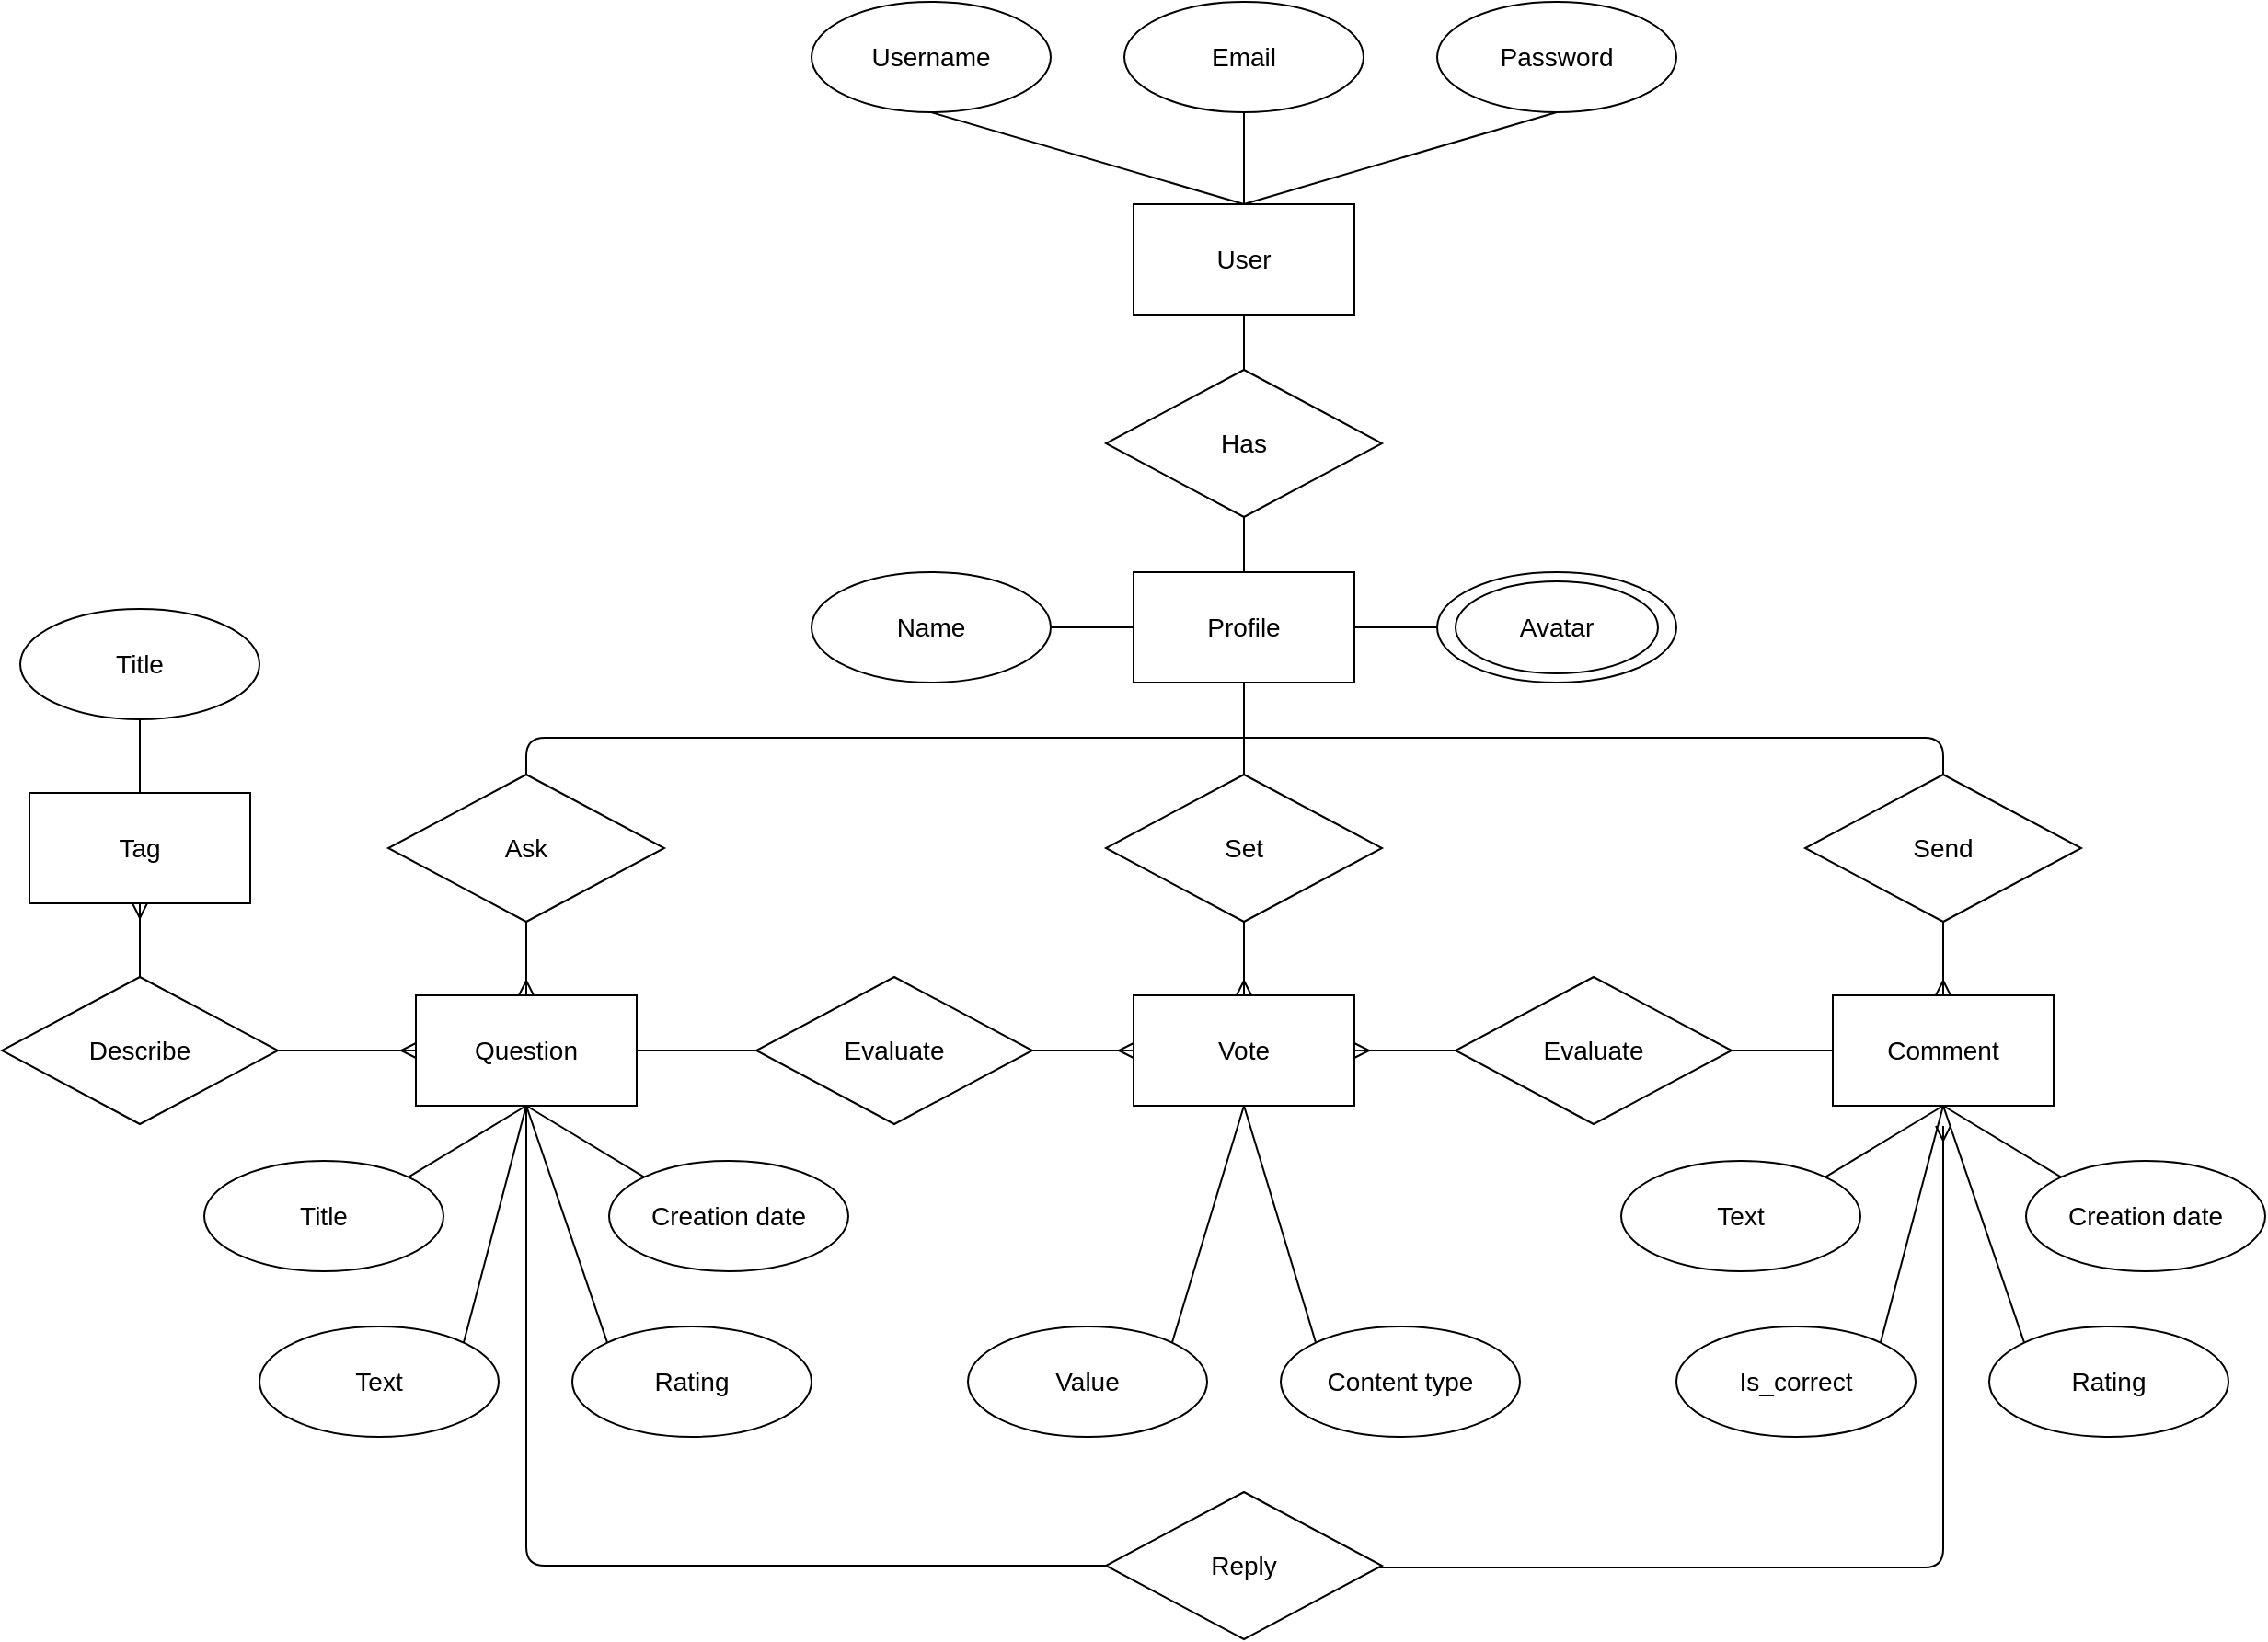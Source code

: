 <mxfile version="14.2.6" type="device"><diagram id="fqEoVndsxpkgbLL_hhE7" name="Page-1"><mxGraphModel dx="2404" dy="1065" grid="1" gridSize="10" guides="1" tooltips="1" connect="1" arrows="1" fold="1" page="1" pageScale="1" pageWidth="827" pageHeight="1169" math="0" shadow="0"><root><mxCell id="0"/><mxCell id="1" parent="0"/><mxCell id="7efr_0gXTYhUakYzlZY3-1" value="User" style="rounded=0;whiteSpace=wrap;html=1;fontSize=14;" vertex="1" parent="1"><mxGeometry x="255" y="220" width="120" height="60" as="geometry"/></mxCell><mxCell id="7efr_0gXTYhUakYzlZY3-2" value="Username" style="ellipse;whiteSpace=wrap;html=1;fontSize=14;" vertex="1" parent="1"><mxGeometry x="80" y="110" width="130" height="60" as="geometry"/></mxCell><mxCell id="7efr_0gXTYhUakYzlZY3-3" value="Email" style="ellipse;whiteSpace=wrap;html=1;fontSize=14;" vertex="1" parent="1"><mxGeometry x="250" y="110" width="130" height="60" as="geometry"/></mxCell><mxCell id="7efr_0gXTYhUakYzlZY3-4" value="Password" style="ellipse;whiteSpace=wrap;html=1;fontSize=14;" vertex="1" parent="1"><mxGeometry x="420" y="110" width="130" height="60" as="geometry"/></mxCell><mxCell id="7efr_0gXTYhUakYzlZY3-5" value="Has" style="rhombus;whiteSpace=wrap;html=1;fontSize=14;" vertex="1" parent="1"><mxGeometry x="240" y="310" width="150" height="80" as="geometry"/></mxCell><mxCell id="7efr_0gXTYhUakYzlZY3-6" value="Profile" style="rounded=0;whiteSpace=wrap;html=1;fontSize=14;" vertex="1" parent="1"><mxGeometry x="255" y="420" width="120" height="60" as="geometry"/></mxCell><mxCell id="7efr_0gXTYhUakYzlZY3-8" value="Name" style="ellipse;whiteSpace=wrap;html=1;fontSize=14;" vertex="1" parent="1"><mxGeometry x="80" y="420" width="130" height="60" as="geometry"/></mxCell><mxCell id="7efr_0gXTYhUakYzlZY3-9" value="" style="ellipse;whiteSpace=wrap;html=1;fontSize=14;" vertex="1" parent="1"><mxGeometry x="420" y="420" width="130" height="60" as="geometry"/></mxCell><mxCell id="7efr_0gXTYhUakYzlZY3-10" value="Avatar" style="ellipse;whiteSpace=wrap;html=1;fontSize=14;" vertex="1" parent="1"><mxGeometry x="430" y="425" width="110" height="50" as="geometry"/></mxCell><mxCell id="7efr_0gXTYhUakYzlZY3-11" value="" style="endArrow=none;html=1;exitX=0.5;exitY=0;exitDx=0;exitDy=0;entryX=0.5;entryY=1;entryDx=0;entryDy=0;fontSize=14;" edge="1" parent="1" source="7efr_0gXTYhUakYzlZY3-1" target="7efr_0gXTYhUakYzlZY3-2"><mxGeometry width="50" height="50" relative="1" as="geometry"><mxPoint x="120" y="290" as="sourcePoint"/><mxPoint x="170" y="240" as="targetPoint"/></mxGeometry></mxCell><mxCell id="7efr_0gXTYhUakYzlZY3-12" value="" style="endArrow=none;html=1;exitX=0.5;exitY=0;exitDx=0;exitDy=0;entryX=0.5;entryY=1;entryDx=0;entryDy=0;fontSize=14;" edge="1" parent="1" source="7efr_0gXTYhUakYzlZY3-1" target="7efr_0gXTYhUakYzlZY3-3"><mxGeometry width="50" height="50" relative="1" as="geometry"><mxPoint x="170" y="300" as="sourcePoint"/><mxPoint x="220" y="250" as="targetPoint"/></mxGeometry></mxCell><mxCell id="7efr_0gXTYhUakYzlZY3-13" value="" style="endArrow=none;html=1;exitX=0.5;exitY=0;exitDx=0;exitDy=0;entryX=0.5;entryY=1;entryDx=0;entryDy=0;fontSize=14;" edge="1" parent="1" source="7efr_0gXTYhUakYzlZY3-1" target="7efr_0gXTYhUakYzlZY3-4"><mxGeometry width="50" height="50" relative="1" as="geometry"><mxPoint x="440" y="260" as="sourcePoint"/><mxPoint x="490" y="210" as="targetPoint"/></mxGeometry></mxCell><mxCell id="7efr_0gXTYhUakYzlZY3-14" value="" style="endArrow=none;html=1;entryX=0.5;entryY=1;entryDx=0;entryDy=0;exitX=0.5;exitY=0;exitDx=0;exitDy=0;fontSize=14;" edge="1" parent="1" source="7efr_0gXTYhUakYzlZY3-5" target="7efr_0gXTYhUakYzlZY3-1"><mxGeometry width="50" height="50" relative="1" as="geometry"><mxPoint x="120" y="340" as="sourcePoint"/><mxPoint x="170" y="290" as="targetPoint"/></mxGeometry></mxCell><mxCell id="7efr_0gXTYhUakYzlZY3-15" value="" style="endArrow=none;html=1;entryX=0.5;entryY=1;entryDx=0;entryDy=0;exitX=0.5;exitY=0;exitDx=0;exitDy=0;fontSize=14;" edge="1" parent="1" source="7efr_0gXTYhUakYzlZY3-6" target="7efr_0gXTYhUakYzlZY3-5"><mxGeometry width="50" height="50" relative="1" as="geometry"><mxPoint x="170" y="360" as="sourcePoint"/><mxPoint x="230" y="330" as="targetPoint"/></mxGeometry></mxCell><mxCell id="7efr_0gXTYhUakYzlZY3-16" value="" style="endArrow=none;html=1;entryX=0;entryY=0.5;entryDx=0;entryDy=0;exitX=1;exitY=0.5;exitDx=0;exitDy=0;fontSize=14;" edge="1" parent="1" source="7efr_0gXTYhUakYzlZY3-8" target="7efr_0gXTYhUakYzlZY3-6"><mxGeometry width="50" height="50" relative="1" as="geometry"><mxPoint x="90" y="410" as="sourcePoint"/><mxPoint x="140" y="360" as="targetPoint"/></mxGeometry></mxCell><mxCell id="7efr_0gXTYhUakYzlZY3-17" value="" style="endArrow=none;html=1;entryX=1;entryY=0.5;entryDx=0;entryDy=0;exitX=0;exitY=0.5;exitDx=0;exitDy=0;fontSize=14;" edge="1" parent="1" source="7efr_0gXTYhUakYzlZY3-9" target="7efr_0gXTYhUakYzlZY3-6"><mxGeometry width="50" height="50" relative="1" as="geometry"><mxPoint x="90" y="570" as="sourcePoint"/><mxPoint x="140" y="520" as="targetPoint"/></mxGeometry></mxCell><mxCell id="7efr_0gXTYhUakYzlZY3-18" value="Ask" style="rhombus;whiteSpace=wrap;html=1;fontSize=14;" vertex="1" parent="1"><mxGeometry x="-150" y="530" width="150" height="80" as="geometry"/></mxCell><mxCell id="7efr_0gXTYhUakYzlZY3-19" value="Set" style="rhombus;whiteSpace=wrap;html=1;fontSize=14;" vertex="1" parent="1"><mxGeometry x="240" y="530" width="150" height="80" as="geometry"/></mxCell><mxCell id="7efr_0gXTYhUakYzlZY3-20" value="Send" style="rhombus;whiteSpace=wrap;html=1;fontSize=14;" vertex="1" parent="1"><mxGeometry x="620" y="530" width="150" height="80" as="geometry"/></mxCell><mxCell id="7efr_0gXTYhUakYzlZY3-21" value="Question" style="rounded=0;whiteSpace=wrap;html=1;fontSize=14;" vertex="1" parent="1"><mxGeometry x="-135" y="650" width="120" height="60" as="geometry"/></mxCell><mxCell id="7efr_0gXTYhUakYzlZY3-22" value="Vote" style="rounded=0;whiteSpace=wrap;html=1;fontSize=14;" vertex="1" parent="1"><mxGeometry x="255" y="650" width="120" height="60" as="geometry"/></mxCell><mxCell id="7efr_0gXTYhUakYzlZY3-23" value="Comment" style="rounded=0;whiteSpace=wrap;html=1;fontSize=14;" vertex="1" parent="1"><mxGeometry x="635" y="650" width="120" height="60" as="geometry"/></mxCell><mxCell id="7efr_0gXTYhUakYzlZY3-24" value="Evaluate" style="rhombus;whiteSpace=wrap;html=1;fontSize=14;" vertex="1" parent="1"><mxGeometry x="50" y="640" width="150" height="80" as="geometry"/></mxCell><mxCell id="7efr_0gXTYhUakYzlZY3-25" value="Evaluate" style="rhombus;whiteSpace=wrap;html=1;fontSize=14;" vertex="1" parent="1"><mxGeometry x="430" y="640" width="150" height="80" as="geometry"/></mxCell><mxCell id="7efr_0gXTYhUakYzlZY3-26" value="Title" style="ellipse;whiteSpace=wrap;html=1;fontSize=14;" vertex="1" parent="1"><mxGeometry x="-250" y="740" width="130" height="60" as="geometry"/></mxCell><mxCell id="7efr_0gXTYhUakYzlZY3-27" value="Rating" style="ellipse;whiteSpace=wrap;html=1;fontSize=14;" vertex="1" parent="1"><mxGeometry x="-50" y="830" width="130" height="60" as="geometry"/></mxCell><mxCell id="7efr_0gXTYhUakYzlZY3-28" value="Text" style="ellipse;whiteSpace=wrap;html=1;fontSize=14;" vertex="1" parent="1"><mxGeometry x="-220" y="830" width="130" height="60" as="geometry"/></mxCell><mxCell id="7efr_0gXTYhUakYzlZY3-29" value="Creation date" style="ellipse;whiteSpace=wrap;html=1;fontSize=14;" vertex="1" parent="1"><mxGeometry x="-30" y="740" width="130" height="60" as="geometry"/></mxCell><mxCell id="7efr_0gXTYhUakYzlZY3-30" value="" style="endArrow=none;html=1;entryX=0.5;entryY=1;entryDx=0;entryDy=0;exitX=1;exitY=0;exitDx=0;exitDy=0;fontSize=14;" edge="1" parent="1" source="7efr_0gXTYhUakYzlZY3-26" target="7efr_0gXTYhUakYzlZY3-21"><mxGeometry width="50" height="50" relative="1" as="geometry"><mxPoint x="-320" y="900" as="sourcePoint"/><mxPoint x="-270" y="850" as="targetPoint"/></mxGeometry></mxCell><mxCell id="7efr_0gXTYhUakYzlZY3-31" value="" style="endArrow=none;html=1;entryX=0.5;entryY=1;entryDx=0;entryDy=0;exitX=0;exitY=0;exitDx=0;exitDy=0;fontSize=14;" edge="1" parent="1" source="7efr_0gXTYhUakYzlZY3-29" target="7efr_0gXTYhUakYzlZY3-21"><mxGeometry width="50" height="50" relative="1" as="geometry"><mxPoint x="-130" y="1000" as="sourcePoint"/><mxPoint x="-80" y="950" as="targetPoint"/></mxGeometry></mxCell><mxCell id="7efr_0gXTYhUakYzlZY3-32" value="" style="endArrow=none;html=1;entryX=0.5;entryY=1;entryDx=0;entryDy=0;exitX=1;exitY=0;exitDx=0;exitDy=0;fontSize=14;" edge="1" parent="1" source="7efr_0gXTYhUakYzlZY3-28" target="7efr_0gXTYhUakYzlZY3-21"><mxGeometry width="50" height="50" relative="1" as="geometry"><mxPoint x="-170" y="1010" as="sourcePoint"/><mxPoint x="-120" y="960" as="targetPoint"/></mxGeometry></mxCell><mxCell id="7efr_0gXTYhUakYzlZY3-33" value="" style="endArrow=none;html=1;entryX=0.5;entryY=1;entryDx=0;entryDy=0;exitX=0;exitY=0;exitDx=0;exitDy=0;fontSize=14;" edge="1" parent="1" source="7efr_0gXTYhUakYzlZY3-27" target="7efr_0gXTYhUakYzlZY3-21"><mxGeometry width="50" height="50" relative="1" as="geometry"><mxPoint x="-80" y="960" as="sourcePoint"/><mxPoint x="-30" y="910" as="targetPoint"/></mxGeometry></mxCell><mxCell id="7efr_0gXTYhUakYzlZY3-34" value="Describe" style="rhombus;whiteSpace=wrap;html=1;fontSize=14;" vertex="1" parent="1"><mxGeometry x="-360" y="640" width="150" height="80" as="geometry"/></mxCell><mxCell id="7efr_0gXTYhUakYzlZY3-35" value="Tag" style="rounded=0;whiteSpace=wrap;html=1;fontSize=14;" vertex="1" parent="1"><mxGeometry x="-345" y="540" width="120" height="60" as="geometry"/></mxCell><mxCell id="7efr_0gXTYhUakYzlZY3-36" value="Title" style="ellipse;whiteSpace=wrap;html=1;fontSize=14;" vertex="1" parent="1"><mxGeometry x="-350" y="440" width="130" height="60" as="geometry"/></mxCell><mxCell id="7efr_0gXTYhUakYzlZY3-37" value="" style="endArrow=none;html=1;exitX=0.5;exitY=0;exitDx=0;exitDy=0;entryX=0.5;entryY=1;entryDx=0;entryDy=0;fontSize=14;" edge="1" parent="1" source="7efr_0gXTYhUakYzlZY3-19" target="7efr_0gXTYhUakYzlZY3-6"><mxGeometry width="50" height="50" relative="1" as="geometry"><mxPoint x="-50" y="400" as="sourcePoint"/><mxPoint y="350" as="targetPoint"/></mxGeometry></mxCell><mxCell id="7efr_0gXTYhUakYzlZY3-38" value="" style="endArrow=none;html=1;entryX=0.5;entryY=1;entryDx=0;entryDy=0;exitX=0.5;exitY=0;exitDx=0;exitDy=0;startArrow=ERmany;startFill=0;fontSize=14;" edge="1" parent="1" source="7efr_0gXTYhUakYzlZY3-22" target="7efr_0gXTYhUakYzlZY3-19"><mxGeometry width="50" height="50" relative="1" as="geometry"><mxPoint x="100" y="650" as="sourcePoint"/><mxPoint x="150" y="600" as="targetPoint"/></mxGeometry></mxCell><mxCell id="7efr_0gXTYhUakYzlZY3-40" value="" style="endArrow=none;html=1;entryX=0.5;entryY=1;entryDx=0;entryDy=0;exitX=0.5;exitY=0;exitDx=0;exitDy=0;startArrow=ERmany;startFill=0;fontSize=14;" edge="1" parent="1" source="7efr_0gXTYhUakYzlZY3-21" target="7efr_0gXTYhUakYzlZY3-18"><mxGeometry width="50" height="50" relative="1" as="geometry"><mxPoint x="-200" y="670" as="sourcePoint"/><mxPoint x="-150" y="620" as="targetPoint"/></mxGeometry></mxCell><mxCell id="7efr_0gXTYhUakYzlZY3-41" value="" style="endArrow=none;html=1;exitX=1;exitY=0.5;exitDx=0;exitDy=0;entryX=0;entryY=0.5;entryDx=0;entryDy=0;fontSize=14;" edge="1" parent="1" source="7efr_0gXTYhUakYzlZY3-21" target="7efr_0gXTYhUakYzlZY3-24"><mxGeometry width="50" height="50" relative="1" as="geometry"><mxPoint x="190" y="810" as="sourcePoint"/><mxPoint x="240" y="760" as="targetPoint"/></mxGeometry></mxCell><mxCell id="7efr_0gXTYhUakYzlZY3-42" value="" style="endArrow=ERmany;html=1;entryX=0;entryY=0.5;entryDx=0;entryDy=0;exitX=1;exitY=0.5;exitDx=0;exitDy=0;endFill=0;fontSize=14;" edge="1" parent="1" source="7efr_0gXTYhUakYzlZY3-34" target="7efr_0gXTYhUakYzlZY3-21"><mxGeometry width="50" height="50" relative="1" as="geometry"><mxPoint x="-330" y="840" as="sourcePoint"/><mxPoint x="-280" y="790" as="targetPoint"/></mxGeometry></mxCell><mxCell id="7efr_0gXTYhUakYzlZY3-43" value="" style="endArrow=ERmany;html=1;entryX=0.5;entryY=1;entryDx=0;entryDy=0;exitX=0.5;exitY=0;exitDx=0;exitDy=0;endFill=0;fontSize=14;" edge="1" parent="1" source="7efr_0gXTYhUakYzlZY3-34" target="7efr_0gXTYhUakYzlZY3-35"><mxGeometry width="50" height="50" relative="1" as="geometry"><mxPoint x="-260" y="630" as="sourcePoint"/><mxPoint x="-250" y="800" as="targetPoint"/></mxGeometry></mxCell><mxCell id="7efr_0gXTYhUakYzlZY3-44" value="" style="endArrow=none;html=1;entryX=0.5;entryY=1;entryDx=0;entryDy=0;exitX=0.5;exitY=0;exitDx=0;exitDy=0;fontSize=14;" edge="1" parent="1" source="7efr_0gXTYhUakYzlZY3-35" target="7efr_0gXTYhUakYzlZY3-36"><mxGeometry width="50" height="50" relative="1" as="geometry"><mxPoint x="-210" y="630" as="sourcePoint"/><mxPoint x="-160" y="580" as="targetPoint"/></mxGeometry></mxCell><mxCell id="7efr_0gXTYhUakYzlZY3-45" value="" style="endArrow=ERmany;html=1;exitX=1;exitY=0.5;exitDx=0;exitDy=0;entryX=0;entryY=0.5;entryDx=0;entryDy=0;endFill=0;fontSize=14;" edge="1" parent="1" source="7efr_0gXTYhUakYzlZY3-24" target="7efr_0gXTYhUakYzlZY3-22"><mxGeometry width="50" height="50" relative="1" as="geometry"><mxPoint x="210" y="840" as="sourcePoint"/><mxPoint x="260" y="790" as="targetPoint"/></mxGeometry></mxCell><mxCell id="7efr_0gXTYhUakYzlZY3-46" value="Content type" style="ellipse;whiteSpace=wrap;html=1;fontSize=14;" vertex="1" parent="1"><mxGeometry x="335" y="830" width="130" height="60" as="geometry"/></mxCell><mxCell id="7efr_0gXTYhUakYzlZY3-47" value="Value" style="ellipse;whiteSpace=wrap;html=1;fontSize=14;" vertex="1" parent="1"><mxGeometry x="165" y="830" width="130" height="60" as="geometry"/></mxCell><mxCell id="7efr_0gXTYhUakYzlZY3-48" value="" style="endArrow=none;html=1;entryX=0.5;entryY=1;entryDx=0;entryDy=0;exitX=1;exitY=0;exitDx=0;exitDy=0;fontSize=14;" edge="1" parent="1" source="7efr_0gXTYhUakYzlZY3-47" target="7efr_0gXTYhUakYzlZY3-22"><mxGeometry width="50" height="50" relative="1" as="geometry"><mxPoint x="150" y="960" as="sourcePoint"/><mxPoint x="200" y="910" as="targetPoint"/></mxGeometry></mxCell><mxCell id="7efr_0gXTYhUakYzlZY3-49" value="" style="endArrow=none;html=1;exitX=0.5;exitY=1;exitDx=0;exitDy=0;entryX=0;entryY=0;entryDx=0;entryDy=0;fontSize=14;" edge="1" parent="1" source="7efr_0gXTYhUakYzlZY3-22" target="7efr_0gXTYhUakYzlZY3-46"><mxGeometry width="50" height="50" relative="1" as="geometry"><mxPoint x="330" y="740" as="sourcePoint"/><mxPoint x="380" y="690" as="targetPoint"/></mxGeometry></mxCell><mxCell id="7efr_0gXTYhUakYzlZY3-50" value="" style="endArrow=none;html=1;exitX=1;exitY=0.5;exitDx=0;exitDy=0;entryX=0;entryY=0.5;entryDx=0;entryDy=0;startArrow=ERmany;startFill=0;fontSize=14;" edge="1" parent="1" source="7efr_0gXTYhUakYzlZY3-22" target="7efr_0gXTYhUakYzlZY3-25"><mxGeometry width="50" height="50" relative="1" as="geometry"><mxPoint x="500" y="840" as="sourcePoint"/><mxPoint x="550" y="790" as="targetPoint"/></mxGeometry></mxCell><mxCell id="7efr_0gXTYhUakYzlZY3-51" value="" style="endArrow=none;html=1;exitX=1;exitY=0.5;exitDx=0;exitDy=0;entryX=0;entryY=0.5;entryDx=0;entryDy=0;fontSize=14;" edge="1" parent="1" source="7efr_0gXTYhUakYzlZY3-25" target="7efr_0gXTYhUakYzlZY3-23"><mxGeometry width="50" height="50" relative="1" as="geometry"><mxPoint x="560" y="840" as="sourcePoint"/><mxPoint x="610" y="790" as="targetPoint"/></mxGeometry></mxCell><mxCell id="7efr_0gXTYhUakYzlZY3-52" value="" style="endArrow=none;html=1;exitX=0.5;exitY=0;exitDx=0;exitDy=0;fontSize=14;" edge="1" parent="1" source="7efr_0gXTYhUakYzlZY3-18"><mxGeometry width="50" height="50" relative="1" as="geometry"><mxPoint x="-80" y="500" as="sourcePoint"/><mxPoint x="320" y="510" as="targetPoint"/><Array as="points"><mxPoint x="-75" y="510"/></Array></mxGeometry></mxCell><mxCell id="7efr_0gXTYhUakYzlZY3-53" value="" style="endArrow=none;html=1;entryX=0.5;entryY=0;entryDx=0;entryDy=0;fontSize=14;" edge="1" parent="1" target="7efr_0gXTYhUakYzlZY3-20"><mxGeometry width="50" height="50" relative="1" as="geometry"><mxPoint x="310" y="510" as="sourcePoint"/><mxPoint x="370" y="500" as="targetPoint"/><Array as="points"><mxPoint x="695" y="510"/></Array></mxGeometry></mxCell><mxCell id="7efr_0gXTYhUakYzlZY3-54" value="" style="endArrow=none;html=1;entryX=0.5;entryY=1;entryDx=0;entryDy=0;exitX=0.5;exitY=0;exitDx=0;exitDy=0;startArrow=ERmany;startFill=0;fontSize=14;" edge="1" parent="1" source="7efr_0gXTYhUakYzlZY3-23" target="7efr_0gXTYhUakYzlZY3-20"><mxGeometry width="50" height="50" relative="1" as="geometry"><mxPoint x="670" y="830" as="sourcePoint"/><mxPoint x="720" y="780" as="targetPoint"/></mxGeometry></mxCell><mxCell id="7efr_0gXTYhUakYzlZY3-57" value="Text" style="ellipse;whiteSpace=wrap;html=1;fontSize=14;" vertex="1" parent="1"><mxGeometry x="520" y="740" width="130" height="60" as="geometry"/></mxCell><mxCell id="7efr_0gXTYhUakYzlZY3-58" value="Rating" style="ellipse;whiteSpace=wrap;html=1;fontSize=14;" vertex="1" parent="1"><mxGeometry x="720" y="830" width="130" height="60" as="geometry"/></mxCell><mxCell id="7efr_0gXTYhUakYzlZY3-59" value="Is_correct" style="ellipse;whiteSpace=wrap;html=1;fontSize=14;" vertex="1" parent="1"><mxGeometry x="550" y="830" width="130" height="60" as="geometry"/></mxCell><mxCell id="7efr_0gXTYhUakYzlZY3-60" value="Creation date" style="ellipse;whiteSpace=wrap;html=1;fontSize=14;" vertex="1" parent="1"><mxGeometry x="740" y="740" width="130" height="60" as="geometry"/></mxCell><mxCell id="7efr_0gXTYhUakYzlZY3-61" value="" style="endArrow=none;html=1;entryX=0.5;entryY=1;entryDx=0;entryDy=0;exitX=1;exitY=0;exitDx=0;exitDy=0;fontSize=14;" edge="1" parent="1" source="7efr_0gXTYhUakYzlZY3-57" target="7efr_0gXTYhUakYzlZY3-23"><mxGeometry width="50" height="50" relative="1" as="geometry"><mxPoint x="480" y="970" as="sourcePoint"/><mxPoint x="530" y="920" as="targetPoint"/></mxGeometry></mxCell><mxCell id="7efr_0gXTYhUakYzlZY3-62" value="" style="endArrow=none;html=1;entryX=0.5;entryY=1;entryDx=0;entryDy=0;exitX=1;exitY=0;exitDx=0;exitDy=0;fontSize=14;" edge="1" parent="1" source="7efr_0gXTYhUakYzlZY3-59" target="7efr_0gXTYhUakYzlZY3-23"><mxGeometry width="50" height="50" relative="1" as="geometry"><mxPoint x="550" y="1070" as="sourcePoint"/><mxPoint x="600" y="1020" as="targetPoint"/></mxGeometry></mxCell><mxCell id="7efr_0gXTYhUakYzlZY3-63" value="" style="endArrow=none;html=1;entryX=0.5;entryY=1;entryDx=0;entryDy=0;exitX=0;exitY=0;exitDx=0;exitDy=0;fontSize=14;" edge="1" parent="1" source="7efr_0gXTYhUakYzlZY3-60" target="7efr_0gXTYhUakYzlZY3-23"><mxGeometry width="50" height="50" relative="1" as="geometry"><mxPoint x="680" y="1050" as="sourcePoint"/><mxPoint x="730" y="1000" as="targetPoint"/></mxGeometry></mxCell><mxCell id="7efr_0gXTYhUakYzlZY3-64" value="" style="endArrow=none;html=1;entryX=0.5;entryY=1;entryDx=0;entryDy=0;exitX=0;exitY=0;exitDx=0;exitDy=0;fontSize=14;" edge="1" parent="1" source="7efr_0gXTYhUakYzlZY3-58" target="7efr_0gXTYhUakYzlZY3-23"><mxGeometry width="50" height="50" relative="1" as="geometry"><mxPoint x="730" y="990" as="sourcePoint"/><mxPoint x="780" y="940" as="targetPoint"/></mxGeometry></mxCell><mxCell id="7efr_0gXTYhUakYzlZY3-66" value="" style="endArrow=none;html=1;entryX=0.5;entryY=1;entryDx=0;entryDy=0;exitX=0;exitY=0.5;exitDx=0;exitDy=0;fontSize=14;" edge="1" parent="1" target="7efr_0gXTYhUakYzlZY3-21"><mxGeometry width="50" height="50" relative="1" as="geometry"><mxPoint x="255" y="960" as="sourcePoint"/><mxPoint x="-50" y="990" as="targetPoint"/><Array as="points"><mxPoint x="-75" y="960"/></Array></mxGeometry></mxCell><mxCell id="7efr_0gXTYhUakYzlZY3-67" value="" style="endArrow=ERmany;html=1;exitX=1;exitY=0.5;exitDx=0;exitDy=0;endFill=0;fontSize=14;" edge="1" parent="1"><mxGeometry width="50" height="50" relative="1" as="geometry"><mxPoint x="375" y="961" as="sourcePoint"/><mxPoint x="695" y="721" as="targetPoint"/><Array as="points"><mxPoint x="695" y="961"/></Array></mxGeometry></mxCell><mxCell id="7efr_0gXTYhUakYzlZY3-68" value="Reply" style="rhombus;whiteSpace=wrap;html=1;fontSize=14;" vertex="1" parent="1"><mxGeometry x="240" y="920" width="150" height="80" as="geometry"/></mxCell></root></mxGraphModel></diagram></mxfile>